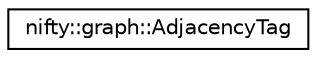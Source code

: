 digraph "Graphical Class Hierarchy"
{
  edge [fontname="Helvetica",fontsize="10",labelfontname="Helvetica",labelfontsize="10"];
  node [fontname="Helvetica",fontsize="10",shape=record];
  rankdir="LR";
  Node1 [label="nifty::graph::AdjacencyTag",height=0.2,width=0.4,color="black", fillcolor="white", style="filled",URL="$structnifty_1_1graph_1_1AdjacencyTag.html"];
}
